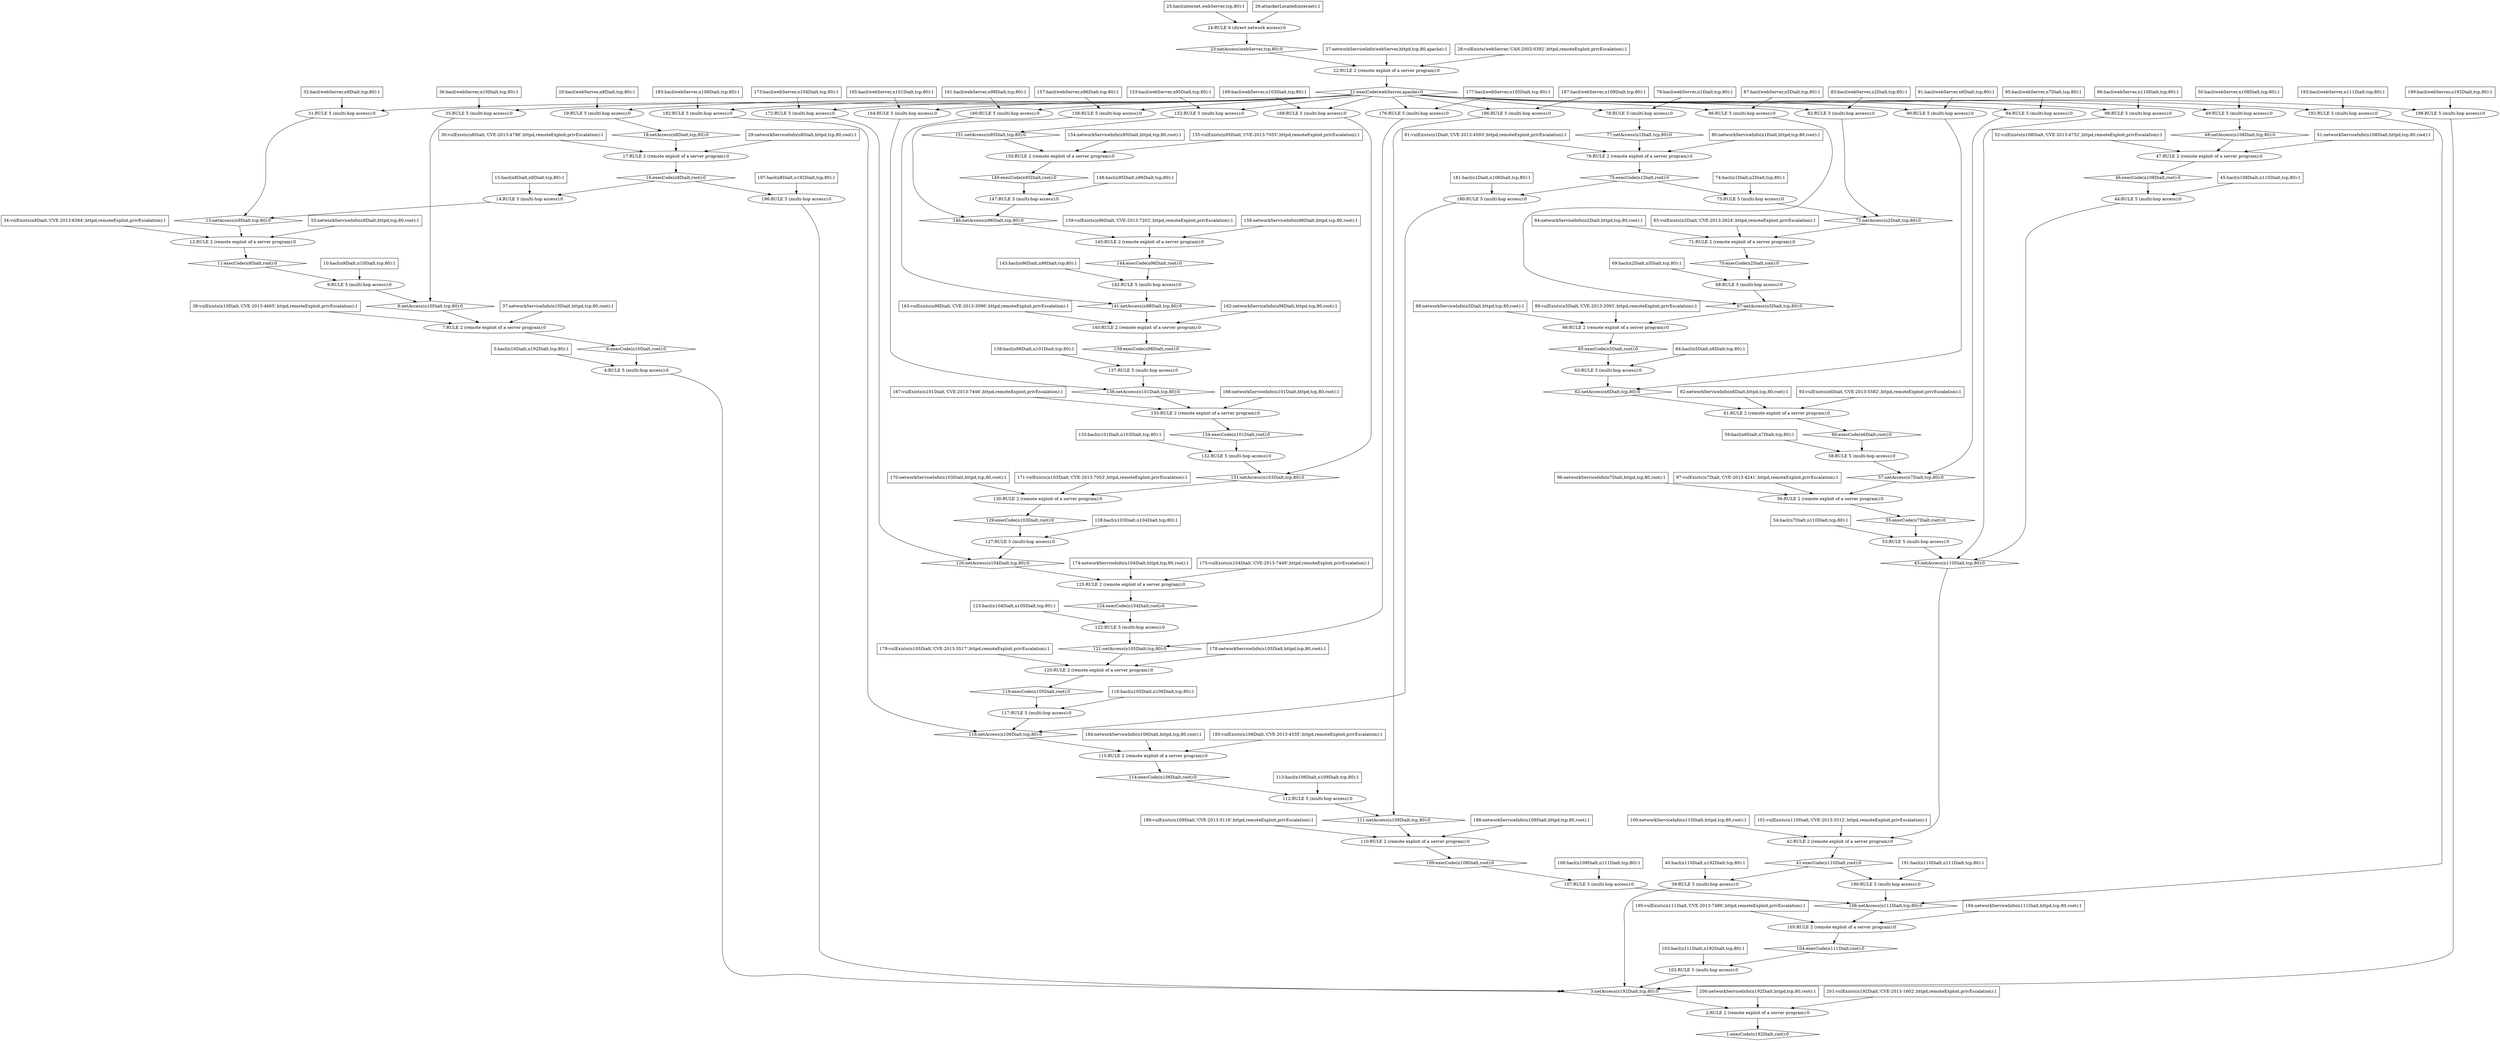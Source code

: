 digraph G {
	1 [label="1:execCode(n192Dialt,root):0",shape=diamond];
	2 [label="2:RULE 2 (remote exploit of a server program):0",shape=ellipse];
	3 [label="3:netAccess(n192Dialt,tcp,80):0",shape=diamond];
	4 [label="4:RULE 5 (multi-hop access):0",shape=ellipse];
	5 [label="5:hacl(n10Dialt,n192Dialt,tcp,80):1",shape=box];
	6 [label="6:execCode(n10Dialt,root):0",shape=diamond];
	7 [label="7:RULE 2 (remote exploit of a server program):0",shape=ellipse];
	8 [label="8:netAccess(n10Dialt,tcp,80):0",shape=diamond];
	9 [label="9:RULE 5 (multi-hop access):0",shape=ellipse];
	10 [label="10:hacl(n9Dialt,n10Dialt,tcp,80):1",shape=box];
	11 [label="11:execCode(n9Dialt,root):0",shape=diamond];
	12 [label="12:RULE 2 (remote exploit of a server program):0",shape=ellipse];
	13 [label="13:netAccess(n9Dialt,tcp,80):0",shape=diamond];
	14 [label="14:RULE 5 (multi-hop access):0",shape=ellipse];
	15 [label="15:hacl(n8Dialt,n9Dialt,tcp,80):1",shape=box];
	16 [label="16:execCode(n8Dialt,root):0",shape=diamond];
	17 [label="17:RULE 2 (remote exploit of a server program):0",shape=ellipse];
	18 [label="18:netAccess(n8Dialt,tcp,80):0",shape=diamond];
	19 [label="19:RULE 5 (multi-hop access):0",shape=ellipse];
	20 [label="20:hacl(webServer,n8Dialt,tcp,80):1",shape=box];
	21 [label="21:execCode(webServer,apache):0",shape=diamond];
	22 [label="22:RULE 2 (remote exploit of a server program):0",shape=ellipse];
	23 [label="23:netAccess(webServer,tcp,80):0",shape=diamond];
	24 [label="24:RULE 6 (direct network access):0",shape=ellipse];
	25 [label="25:hacl(internet,webServer,tcp,80):1",shape=box];
	26 [label="26:attackerLocated(internet):1",shape=box];
	27 [label="27:networkServiceInfo(webServer,httpd,tcp,80,apache):1",shape=box];
	28 [label="28:vulExists(webServer,'CAN-2002-0392',httpd,remoteExploit,privEscalation):1",shape=box];
	29 [label="29:networkServiceInfo(n8Dialt,httpd,tcp,80,root):1",shape=box];
	30 [label="30:vulExists(n8Dialt,'CVE-2013-4796',httpd,remoteExploit,privEscalation):1",shape=box];
	31 [label="31:RULE 5 (multi-hop access):0",shape=ellipse];
	32 [label="32:hacl(webServer,n9Dialt,tcp,80):1",shape=box];
	33 [label="33:networkServiceInfo(n9Dialt,httpd,tcp,80,root):1",shape=box];
	34 [label="34:vulExists(n9Dialt,'CVE-2013-6364',httpd,remoteExploit,privEscalation):1",shape=box];
	35 [label="35:RULE 5 (multi-hop access):0",shape=ellipse];
	36 [label="36:hacl(webServer,n10Dialt,tcp,80):1",shape=box];
	37 [label="37:networkServiceInfo(n10Dialt,httpd,tcp,80,root):1",shape=box];
	38 [label="38:vulExists(n10Dialt,'CVE-2013-4665',httpd,remoteExploit,privEscalation):1",shape=box];
	39 [label="39:RULE 5 (multi-hop access):0",shape=ellipse];
	40 [label="40:hacl(n110Dialt,n192Dialt,tcp,80):1",shape=box];
	41 [label="41:execCode(n110Dialt,root):0",shape=diamond];
	42 [label="42:RULE 2 (remote exploit of a server program):0",shape=ellipse];
	43 [label="43:netAccess(n110Dialt,tcp,80):0",shape=diamond];
	44 [label="44:RULE 5 (multi-hop access):0",shape=ellipse];
	45 [label="45:hacl(n108Dialt,n110Dialt,tcp,80):1",shape=box];
	46 [label="46:execCode(n108Dialt,root):0",shape=diamond];
	47 [label="47:RULE 2 (remote exploit of a server program):0",shape=ellipse];
	48 [label="48:netAccess(n108Dialt,tcp,80):0",shape=diamond];
	49 [label="49:RULE 5 (multi-hop access):0",shape=ellipse];
	50 [label="50:hacl(webServer,n108Dialt,tcp,80):1",shape=box];
	51 [label="51:networkServiceInfo(n108Dialt,httpd,tcp,80,root):1",shape=box];
	52 [label="52:vulExists(n108Dialt,'CVE-2013-4752',httpd,remoteExploit,privEscalation):1",shape=box];
	53 [label="53:RULE 5 (multi-hop access):0",shape=ellipse];
	54 [label="54:hacl(n7Dialt,n110Dialt,tcp,80):1",shape=box];
	55 [label="55:execCode(n7Dialt,root):0",shape=diamond];
	56 [label="56:RULE 2 (remote exploit of a server program):0",shape=ellipse];
	57 [label="57:netAccess(n7Dialt,tcp,80):0",shape=diamond];
	58 [label="58:RULE 5 (multi-hop access):0",shape=ellipse];
	59 [label="59:hacl(n6Dialt,n7Dialt,tcp,80):1",shape=box];
	60 [label="60:execCode(n6Dialt,root):0",shape=diamond];
	61 [label="61:RULE 2 (remote exploit of a server program):0",shape=ellipse];
	62 [label="62:netAccess(n6Dialt,tcp,80):0",shape=diamond];
	63 [label="63:RULE 5 (multi-hop access):0",shape=ellipse];
	64 [label="64:hacl(n5Dialt,n6Dialt,tcp,80):1",shape=box];
	65 [label="65:execCode(n5Dialt,root):0",shape=diamond];
	66 [label="66:RULE 2 (remote exploit of a server program):0",shape=ellipse];
	67 [label="67:netAccess(n5Dialt,tcp,80):0",shape=diamond];
	68 [label="68:RULE 5 (multi-hop access):0",shape=ellipse];
	69 [label="69:hacl(n2Dialt,n5Dialt,tcp,80):1",shape=box];
	70 [label="70:execCode(n2Dialt,root):0",shape=diamond];
	71 [label="71:RULE 2 (remote exploit of a server program):0",shape=ellipse];
	72 [label="72:netAccess(n2Dialt,tcp,80):0",shape=diamond];
	73 [label="73:RULE 5 (multi-hop access):0",shape=ellipse];
	74 [label="74:hacl(n1Dialt,n2Dialt,tcp,80):1",shape=box];
	75 [label="75:execCode(n1Dialt,root):0",shape=diamond];
	76 [label="76:RULE 2 (remote exploit of a server program):0",shape=ellipse];
	77 [label="77:netAccess(n1Dialt,tcp,80):0",shape=diamond];
	78 [label="78:RULE 5 (multi-hop access):0",shape=ellipse];
	79 [label="79:hacl(webServer,n1Dialt,tcp,80):1",shape=box];
	80 [label="80:networkServiceInfo(n1Dialt,httpd,tcp,80,root):1",shape=box];
	81 [label="81:vulExists(n1Dialt,'CVE-2013-4593',httpd,remoteExploit,privEscalation):1",shape=box];
	82 [label="82:RULE 5 (multi-hop access):0",shape=ellipse];
	83 [label="83:hacl(webServer,n2Dialt,tcp,80):1",shape=box];
	84 [label="84:networkServiceInfo(n2Dialt,httpd,tcp,80,root):1",shape=box];
	85 [label="85:vulExists(n2Dialt,'CVE-2013-2624',httpd,remoteExploit,privEscalation):1",shape=box];
	86 [label="86:RULE 5 (multi-hop access):0",shape=ellipse];
	87 [label="87:hacl(webServer,n5Dialt,tcp,80):1",shape=box];
	88 [label="88:networkServiceInfo(n5Dialt,httpd,tcp,80,root):1",shape=box];
	89 [label="89:vulExists(n5Dialt,'CVE-2013-2093',httpd,remoteExploit,privEscalation):1",shape=box];
	90 [label="90:RULE 5 (multi-hop access):0",shape=ellipse];
	91 [label="91:hacl(webServer,n6Dialt,tcp,80):1",shape=box];
	92 [label="92:networkServiceInfo(n6Dialt,httpd,tcp,80,root):1",shape=box];
	93 [label="93:vulExists(n6Dialt,'CVE-2013-5582',httpd,remoteExploit,privEscalation):1",shape=box];
	94 [label="94:RULE 5 (multi-hop access):0",shape=ellipse];
	95 [label="95:hacl(webServer,n7Dialt,tcp,80):1",shape=box];
	96 [label="96:networkServiceInfo(n7Dialt,httpd,tcp,80,root):1",shape=box];
	97 [label="97:vulExists(n7Dialt,'CVE-2013-4241',httpd,remoteExploit,privEscalation):1",shape=box];
	98 [label="98:RULE 5 (multi-hop access):0",shape=ellipse];
	99 [label="99:hacl(webServer,n110Dialt,tcp,80):1",shape=box];
	100 [label="100:networkServiceInfo(n110Dialt,httpd,tcp,80,root):1",shape=box];
	101 [label="101:vulExists(n110Dialt,'CVE-2013-3312',httpd,remoteExploit,privEscalation):1",shape=box];
	102 [label="102:RULE 5 (multi-hop access):0",shape=ellipse];
	103 [label="103:hacl(n111Dialt,n192Dialt,tcp,80):1",shape=box];
	104 [label="104:execCode(n111Dialt,root):0",shape=diamond];
	105 [label="105:RULE 2 (remote exploit of a server program):0",shape=ellipse];
	106 [label="106:netAccess(n111Dialt,tcp,80):0",shape=diamond];
	107 [label="107:RULE 5 (multi-hop access):0",shape=ellipse];
	108 [label="108:hacl(n109Dialt,n111Dialt,tcp,80):1",shape=box];
	109 [label="109:execCode(n109Dialt,root):0",shape=diamond];
	110 [label="110:RULE 2 (remote exploit of a server program):0",shape=ellipse];
	111 [label="111:netAccess(n109Dialt,tcp,80):0",shape=diamond];
	112 [label="112:RULE 5 (multi-hop access):0",shape=ellipse];
	113 [label="113:hacl(n106Dialt,n109Dialt,tcp,80):1",shape=box];
	114 [label="114:execCode(n106Dialt,root):0",shape=diamond];
	115 [label="115:RULE 2 (remote exploit of a server program):0",shape=ellipse];
	116 [label="116:netAccess(n106Dialt,tcp,80):0",shape=diamond];
	117 [label="117:RULE 5 (multi-hop access):0",shape=ellipse];
	118 [label="118:hacl(n105Dialt,n106Dialt,tcp,80):1",shape=box];
	119 [label="119:execCode(n105Dialt,root):0",shape=diamond];
	120 [label="120:RULE 2 (remote exploit of a server program):0",shape=ellipse];
	121 [label="121:netAccess(n105Dialt,tcp,80):0",shape=diamond];
	122 [label="122:RULE 5 (multi-hop access):0",shape=ellipse];
	123 [label="123:hacl(n104Dialt,n105Dialt,tcp,80):1",shape=box];
	124 [label="124:execCode(n104Dialt,root):0",shape=diamond];
	125 [label="125:RULE 2 (remote exploit of a server program):0",shape=ellipse];
	126 [label="126:netAccess(n104Dialt,tcp,80):0",shape=diamond];
	127 [label="127:RULE 5 (multi-hop access):0",shape=ellipse];
	128 [label="128:hacl(n103Dialt,n104Dialt,tcp,80):1",shape=box];
	129 [label="129:execCode(n103Dialt,root):0",shape=diamond];
	130 [label="130:RULE 2 (remote exploit of a server program):0",shape=ellipse];
	131 [label="131:netAccess(n103Dialt,tcp,80):0",shape=diamond];
	132 [label="132:RULE 5 (multi-hop access):0",shape=ellipse];
	133 [label="133:hacl(n101Dialt,n103Dialt,tcp,80):1",shape=box];
	134 [label="134:execCode(n101Dialt,root):0",shape=diamond];
	135 [label="135:RULE 2 (remote exploit of a server program):0",shape=ellipse];
	136 [label="136:netAccess(n101Dialt,tcp,80):0",shape=diamond];
	137 [label="137:RULE 5 (multi-hop access):0",shape=ellipse];
	138 [label="138:hacl(n98Dialt,n101Dialt,tcp,80):1",shape=box];
	139 [label="139:execCode(n98Dialt,root):0",shape=diamond];
	140 [label="140:RULE 2 (remote exploit of a server program):0",shape=ellipse];
	141 [label="141:netAccess(n98Dialt,tcp,80):0",shape=diamond];
	142 [label="142:RULE 5 (multi-hop access):0",shape=ellipse];
	143 [label="143:hacl(n96Dialt,n98Dialt,tcp,80):1",shape=box];
	144 [label="144:execCode(n96Dialt,root):0",shape=diamond];
	145 [label="145:RULE 2 (remote exploit of a server program):0",shape=ellipse];
	146 [label="146:netAccess(n96Dialt,tcp,80):0",shape=diamond];
	147 [label="147:RULE 5 (multi-hop access):0",shape=ellipse];
	148 [label="148:hacl(n95Dialt,n96Dialt,tcp,80):1",shape=box];
	149 [label="149:execCode(n95Dialt,root):0",shape=diamond];
	150 [label="150:RULE 2 (remote exploit of a server program):0",shape=ellipse];
	151 [label="151:netAccess(n95Dialt,tcp,80):0",shape=diamond];
	152 [label="152:RULE 5 (multi-hop access):0",shape=ellipse];
	153 [label="153:hacl(webServer,n95Dialt,tcp,80):1",shape=box];
	154 [label="154:networkServiceInfo(n95Dialt,httpd,tcp,80,root):1",shape=box];
	155 [label="155:vulExists(n95Dialt,'CVE-2013-7055',httpd,remoteExploit,privEscalation):1",shape=box];
	156 [label="156:RULE 5 (multi-hop access):0",shape=ellipse];
	157 [label="157:hacl(webServer,n96Dialt,tcp,80):1",shape=box];
	158 [label="158:networkServiceInfo(n96Dialt,httpd,tcp,80,root):1",shape=box];
	159 [label="159:vulExists(n96Dialt,'CVE-2013-7202',httpd,remoteExploit,privEscalation):1",shape=box];
	160 [label="160:RULE 5 (multi-hop access):0",shape=ellipse];
	161 [label="161:hacl(webServer,n98Dialt,tcp,80):1",shape=box];
	162 [label="162:networkServiceInfo(n98Dialt,httpd,tcp,80,root):1",shape=box];
	163 [label="163:vulExists(n98Dialt,'CVE-2013-3096',httpd,remoteExploit,privEscalation):1",shape=box];
	164 [label="164:RULE 5 (multi-hop access):0",shape=ellipse];
	165 [label="165:hacl(webServer,n101Dialt,tcp,80):1",shape=box];
	166 [label="166:networkServiceInfo(n101Dialt,httpd,tcp,80,root):1",shape=box];
	167 [label="167:vulExists(n101Dialt,'CVE-2013-7446',httpd,remoteExploit,privEscalation):1",shape=box];
	168 [label="168:RULE 5 (multi-hop access):0",shape=ellipse];
	169 [label="169:hacl(webServer,n103Dialt,tcp,80):1",shape=box];
	170 [label="170:networkServiceInfo(n103Dialt,httpd,tcp,80,root):1",shape=box];
	171 [label="171:vulExists(n103Dialt,'CVE-2013-7053',httpd,remoteExploit,privEscalation):1",shape=box];
	172 [label="172:RULE 5 (multi-hop access):0",shape=ellipse];
	173 [label="173:hacl(webServer,n104Dialt,tcp,80):1",shape=box];
	174 [label="174:networkServiceInfo(n104Dialt,httpd,tcp,80,root):1",shape=box];
	175 [label="175:vulExists(n104Dialt,'CVE-2013-7449',httpd,remoteExploit,privEscalation):1",shape=box];
	176 [label="176:RULE 5 (multi-hop access):0",shape=ellipse];
	177 [label="177:hacl(webServer,n105Dialt,tcp,80):1",shape=box];
	178 [label="178:networkServiceInfo(n105Dialt,httpd,tcp,80,root):1",shape=box];
	179 [label="179:vulExists(n105Dialt,'CVE-2013-3517',httpd,remoteExploit,privEscalation):1",shape=box];
	180 [label="180:RULE 5 (multi-hop access):0",shape=ellipse];
	181 [label="181:hacl(n1Dialt,n106Dialt,tcp,80):1",shape=box];
	182 [label="182:RULE 5 (multi-hop access):0",shape=ellipse];
	183 [label="183:hacl(webServer,n106Dialt,tcp,80):1",shape=box];
	184 [label="184:networkServiceInfo(n106Dialt,httpd,tcp,80,root):1",shape=box];
	185 [label="185:vulExists(n106Dialt,'CVE-2013-4535',httpd,remoteExploit,privEscalation):1",shape=box];
	186 [label="186:RULE 5 (multi-hop access):0",shape=ellipse];
	187 [label="187:hacl(webServer,n109Dialt,tcp,80):1",shape=box];
	188 [label="188:networkServiceInfo(n109Dialt,httpd,tcp,80,root):1",shape=box];
	189 [label="189:vulExists(n109Dialt,'CVE-2013-5116',httpd,remoteExploit,privEscalation):1",shape=box];
	190 [label="190:RULE 5 (multi-hop access):0",shape=ellipse];
	191 [label="191:hacl(n110Dialt,n111Dialt,tcp,80):1",shape=box];
	192 [label="192:RULE 5 (multi-hop access):0",shape=ellipse];
	193 [label="193:hacl(webServer,n111Dialt,tcp,80):1",shape=box];
	194 [label="194:networkServiceInfo(n111Dialt,httpd,tcp,80,root):1",shape=box];
	195 [label="195:vulExists(n111Dialt,'CVE-2013-7486',httpd,remoteExploit,privEscalation):1",shape=box];
	196 [label="196:RULE 5 (multi-hop access):0",shape=ellipse];
	197 [label="197:hacl(n8Dialt,n192Dialt,tcp,80):1",shape=box];
	198 [label="198:RULE 5 (multi-hop access):0",shape=ellipse];
	199 [label="199:hacl(webServer,n192Dialt,tcp,80):1",shape=box];
	200 [label="200:networkServiceInfo(n192Dialt,httpd,tcp,80,root):1",shape=box];
	201 [label="201:vulExists(n192Dialt,'CVE-2013-1602',httpd,remoteExploit,privEscalation):1",shape=box];
	5 -> 	4;
	10 -> 	9;
	15 -> 	14;
	20 -> 	19;
	25 -> 	24;
	26 -> 	24;
	24 -> 	23;
	23 -> 	22;
	27 -> 	22;
	28 -> 	22;
	22 -> 	21;
	21 -> 	19;
	19 -> 	18;
	18 -> 	17;
	29 -> 	17;
	30 -> 	17;
	17 -> 	16;
	16 -> 	14;
	14 -> 	13;
	32 -> 	31;
	21 -> 	31;
	31 -> 	13;
	13 -> 	12;
	33 -> 	12;
	34 -> 	12;
	12 -> 	11;
	11 -> 	9;
	9 -> 	8;
	36 -> 	35;
	21 -> 	35;
	35 -> 	8;
	8 -> 	7;
	37 -> 	7;
	38 -> 	7;
	7 -> 	6;
	6 -> 	4;
	4 -> 	3;
	40 -> 	39;
	45 -> 	44;
	50 -> 	49;
	21 -> 	49;
	49 -> 	48;
	48 -> 	47;
	51 -> 	47;
	52 -> 	47;
	47 -> 	46;
	46 -> 	44;
	44 -> 	43;
	54 -> 	53;
	59 -> 	58;
	64 -> 	63;
	69 -> 	68;
	74 -> 	73;
	79 -> 	78;
	21 -> 	78;
	78 -> 	77;
	77 -> 	76;
	80 -> 	76;
	81 -> 	76;
	76 -> 	75;
	75 -> 	73;
	73 -> 	72;
	83 -> 	82;
	21 -> 	82;
	82 -> 	72;
	72 -> 	71;
	84 -> 	71;
	85 -> 	71;
	71 -> 	70;
	70 -> 	68;
	68 -> 	67;
	87 -> 	86;
	21 -> 	86;
	86 -> 	67;
	67 -> 	66;
	88 -> 	66;
	89 -> 	66;
	66 -> 	65;
	65 -> 	63;
	63 -> 	62;
	91 -> 	90;
	21 -> 	90;
	90 -> 	62;
	62 -> 	61;
	92 -> 	61;
	93 -> 	61;
	61 -> 	60;
	60 -> 	58;
	58 -> 	57;
	95 -> 	94;
	21 -> 	94;
	94 -> 	57;
	57 -> 	56;
	96 -> 	56;
	97 -> 	56;
	56 -> 	55;
	55 -> 	53;
	53 -> 	43;
	99 -> 	98;
	21 -> 	98;
	98 -> 	43;
	43 -> 	42;
	100 -> 	42;
	101 -> 	42;
	42 -> 	41;
	41 -> 	39;
	39 -> 	3;
	103 -> 	102;
	108 -> 	107;
	113 -> 	112;
	118 -> 	117;
	123 -> 	122;
	128 -> 	127;
	133 -> 	132;
	138 -> 	137;
	143 -> 	142;
	148 -> 	147;
	153 -> 	152;
	21 -> 	152;
	152 -> 	151;
	151 -> 	150;
	154 -> 	150;
	155 -> 	150;
	150 -> 	149;
	149 -> 	147;
	147 -> 	146;
	157 -> 	156;
	21 -> 	156;
	156 -> 	146;
	146 -> 	145;
	158 -> 	145;
	159 -> 	145;
	145 -> 	144;
	144 -> 	142;
	142 -> 	141;
	161 -> 	160;
	21 -> 	160;
	160 -> 	141;
	141 -> 	140;
	162 -> 	140;
	163 -> 	140;
	140 -> 	139;
	139 -> 	137;
	137 -> 	136;
	165 -> 	164;
	21 -> 	164;
	164 -> 	136;
	136 -> 	135;
	166 -> 	135;
	167 -> 	135;
	135 -> 	134;
	134 -> 	132;
	132 -> 	131;
	169 -> 	168;
	21 -> 	168;
	168 -> 	131;
	131 -> 	130;
	170 -> 	130;
	171 -> 	130;
	130 -> 	129;
	129 -> 	127;
	127 -> 	126;
	173 -> 	172;
	21 -> 	172;
	172 -> 	126;
	126 -> 	125;
	174 -> 	125;
	175 -> 	125;
	125 -> 	124;
	124 -> 	122;
	122 -> 	121;
	177 -> 	176;
	21 -> 	176;
	176 -> 	121;
	121 -> 	120;
	178 -> 	120;
	179 -> 	120;
	120 -> 	119;
	119 -> 	117;
	117 -> 	116;
	181 -> 	180;
	75 -> 	180;
	180 -> 	116;
	183 -> 	182;
	21 -> 	182;
	182 -> 	116;
	116 -> 	115;
	184 -> 	115;
	185 -> 	115;
	115 -> 	114;
	114 -> 	112;
	112 -> 	111;
	187 -> 	186;
	21 -> 	186;
	186 -> 	111;
	111 -> 	110;
	188 -> 	110;
	189 -> 	110;
	110 -> 	109;
	109 -> 	107;
	107 -> 	106;
	191 -> 	190;
	41 -> 	190;
	190 -> 	106;
	193 -> 	192;
	21 -> 	192;
	192 -> 	106;
	106 -> 	105;
	194 -> 	105;
	195 -> 	105;
	105 -> 	104;
	104 -> 	102;
	102 -> 	3;
	197 -> 	196;
	16 -> 	196;
	196 -> 	3;
	199 -> 	198;
	21 -> 	198;
	198 -> 	3;
	3 -> 	2;
	200 -> 	2;
	201 -> 	2;
	2 -> 	1;
}
